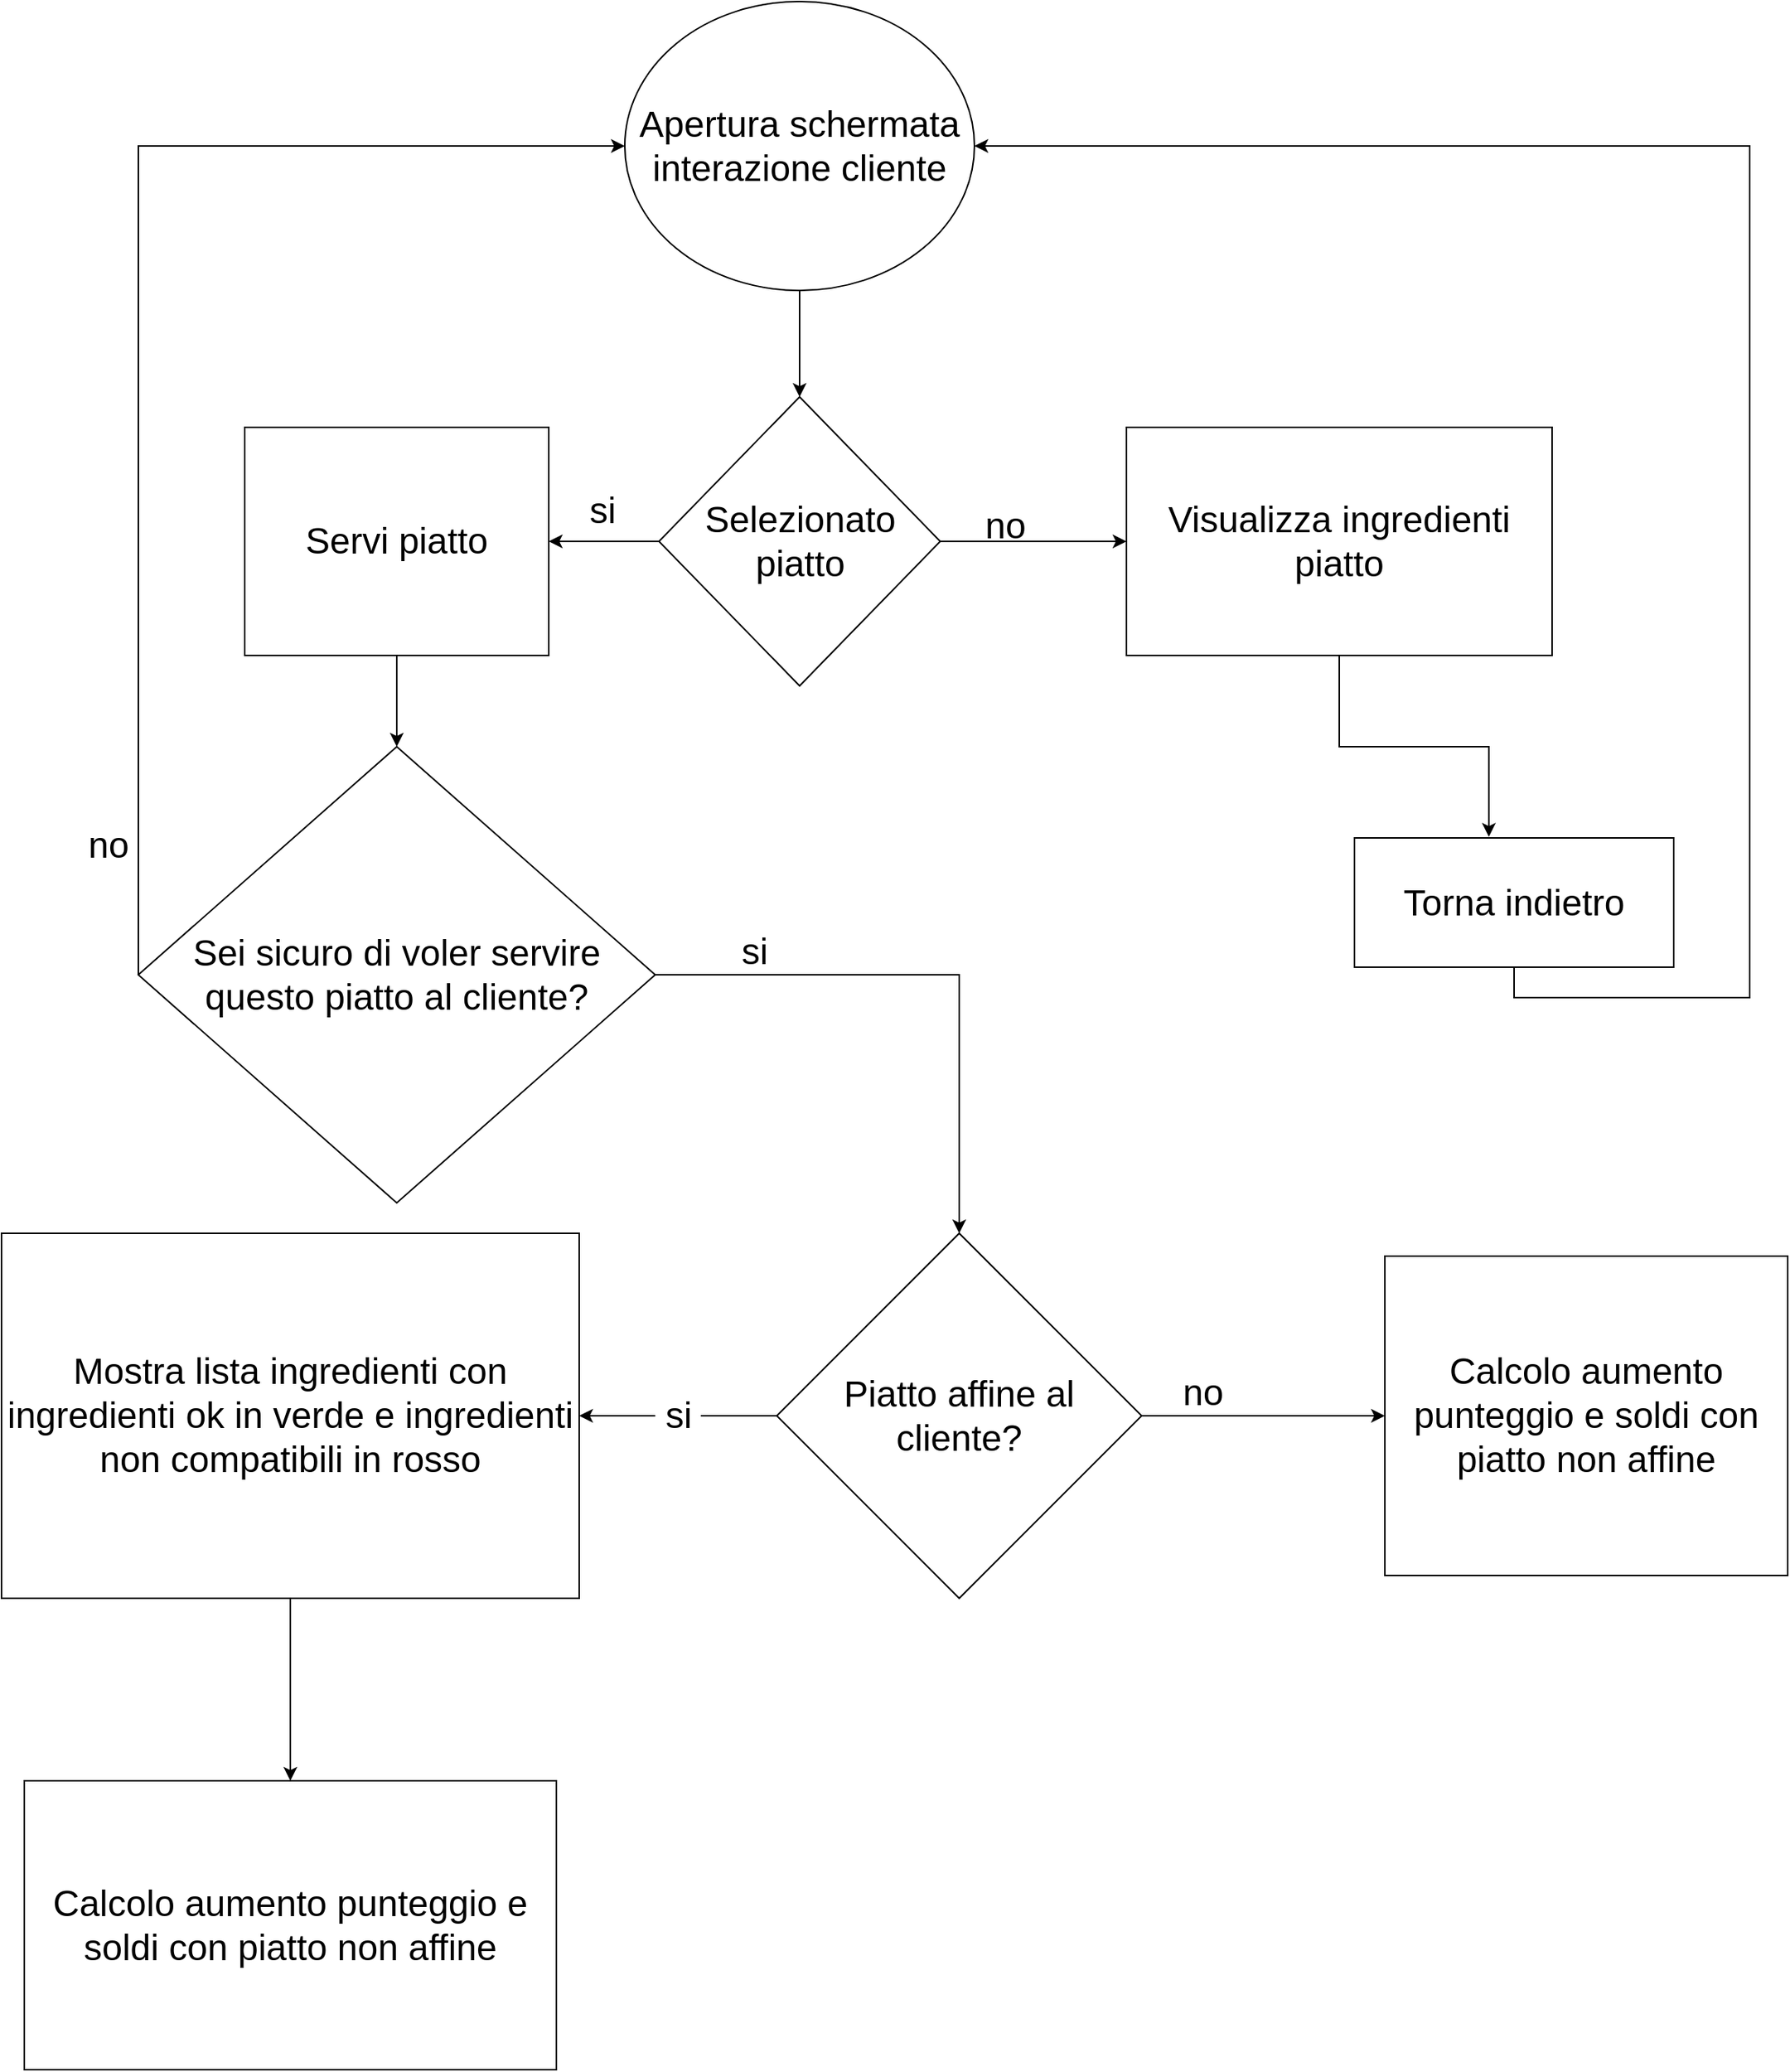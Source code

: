 <mxfile version="18.0.6" type="device"><diagram id="CjiUy3Muf8VDvgFIMlk6" name="Page-1"><mxGraphModel dx="2604" dy="1536" grid="1" gridSize="10" guides="1" tooltips="1" connect="1" arrows="1" fold="1" page="1" pageScale="1" pageWidth="850" pageHeight="1100" math="0" shadow="0"><root><mxCell id="0"/><mxCell id="1" parent="0"/><mxCell id="ZB6PXtuH0VUjWr7H8CJC-21" style="edgeStyle=orthogonalEdgeStyle;rounded=0;orthogonalLoop=1;jettySize=auto;html=1;exitX=0.5;exitY=1;exitDx=0;exitDy=0;entryX=0.5;entryY=0;entryDx=0;entryDy=0;fontSize=24;" parent="1" source="ZB6PXtuH0VUjWr7H8CJC-1" target="ZB6PXtuH0VUjWr7H8CJC-2" edge="1"><mxGeometry relative="1" as="geometry"/></mxCell><mxCell id="ZB6PXtuH0VUjWr7H8CJC-1" value="Apertura schermata interazione cliente" style="ellipse;whiteSpace=wrap;html=1;fontSize=24;" parent="1" vertex="1"><mxGeometry x="70" y="180" width="230" height="190" as="geometry"/></mxCell><mxCell id="ZB6PXtuH0VUjWr7H8CJC-4" style="edgeStyle=orthogonalEdgeStyle;rounded=0;orthogonalLoop=1;jettySize=auto;html=1;exitX=0;exitY=0.5;exitDx=0;exitDy=0;fontSize=24;" parent="1" source="ZB6PXtuH0VUjWr7H8CJC-2" target="ZB6PXtuH0VUjWr7H8CJC-3" edge="1"><mxGeometry relative="1" as="geometry"/></mxCell><mxCell id="ZB6PXtuH0VUjWr7H8CJC-10" style="edgeStyle=orthogonalEdgeStyle;rounded=0;orthogonalLoop=1;jettySize=auto;html=1;exitX=1;exitY=0.5;exitDx=0;exitDy=0;fontSize=24;" parent="1" source="ZB6PXtuH0VUjWr7H8CJC-2" target="ZB6PXtuH0VUjWr7H8CJC-6" edge="1"><mxGeometry relative="1" as="geometry"><mxPoint x="412.5" y="785" as="sourcePoint"/></mxGeometry></mxCell><mxCell id="ZB6PXtuH0VUjWr7H8CJC-2" value="Selezionato piatto" style="rhombus;whiteSpace=wrap;html=1;fontSize=24;" parent="1" vertex="1"><mxGeometry x="92.5" y="440" width="185" height="190" as="geometry"/></mxCell><mxCell id="ZB6PXtuH0VUjWr7H8CJC-3" value="Servi piatto" style="rounded=0;whiteSpace=wrap;html=1;fontSize=24;" parent="1" vertex="1"><mxGeometry x="-180" y="460" width="200" height="150" as="geometry"/></mxCell><mxCell id="ZB6PXtuH0VUjWr7H8CJC-5" value="si" style="text;html=1;align=center;verticalAlign=middle;resizable=0;points=[];autosize=1;strokeColor=none;fillColor=none;fontSize=24;" parent="1" vertex="1"><mxGeometry x="40" y="500" width="30" height="30" as="geometry"/></mxCell><mxCell id="ZB6PXtuH0VUjWr7H8CJC-19" style="edgeStyle=orthogonalEdgeStyle;rounded=0;orthogonalLoop=1;jettySize=auto;html=1;exitX=0.5;exitY=1;exitDx=0;exitDy=0;entryX=0.421;entryY=-0.009;entryDx=0;entryDy=0;entryPerimeter=0;fontSize=24;" parent="1" source="ZB6PXtuH0VUjWr7H8CJC-6" target="ZB6PXtuH0VUjWr7H8CJC-12" edge="1"><mxGeometry relative="1" as="geometry"/></mxCell><mxCell id="ZB6PXtuH0VUjWr7H8CJC-11" value="no" style="text;html=1;align=center;verticalAlign=middle;resizable=0;points=[];autosize=1;strokeColor=none;fillColor=none;fontSize=24;" parent="1" vertex="1"><mxGeometry x="300" y="510" width="40" height="30" as="geometry"/></mxCell><mxCell id="ZB6PXtuH0VUjWr7H8CJC-20" style="edgeStyle=orthogonalEdgeStyle;rounded=0;orthogonalLoop=1;jettySize=auto;html=1;exitX=0.5;exitY=1;exitDx=0;exitDy=0;entryX=1;entryY=0.5;entryDx=0;entryDy=0;fontSize=24;" parent="1" source="ZB6PXtuH0VUjWr7H8CJC-12" target="ZB6PXtuH0VUjWr7H8CJC-1" edge="1"><mxGeometry relative="1" as="geometry"><mxPoint x="655" y="930" as="targetPoint"/><Array as="points"><mxPoint x="655" y="835"/><mxPoint x="810" y="835"/><mxPoint x="810" y="275"/></Array></mxGeometry></mxCell><mxCell id="ZB6PXtuH0VUjWr7H8CJC-12" value="Torna indietro" style="whiteSpace=wrap;html=1;fontSize=24;" parent="1" vertex="1"><mxGeometry x="550" y="730" width="210" height="85" as="geometry"/></mxCell><mxCell id="ZB6PXtuH0VUjWr7H8CJC-28" style="edgeStyle=orthogonalEdgeStyle;rounded=0;orthogonalLoop=1;jettySize=auto;html=1;exitX=0;exitY=0.5;exitDx=0;exitDy=0;entryX=1;entryY=0.5;entryDx=0;entryDy=0;startArrow=none;fontSize=24;" parent="1" source="ZB6PXtuH0VUjWr7H8CJC-32" target="ZB6PXtuH0VUjWr7H8CJC-27" edge="1"><mxGeometry relative="1" as="geometry"/></mxCell><mxCell id="ZB6PXtuH0VUjWr7H8CJC-30" style="edgeStyle=orthogonalEdgeStyle;rounded=0;orthogonalLoop=1;jettySize=auto;html=1;exitX=1;exitY=0.5;exitDx=0;exitDy=0;entryX=0;entryY=0.5;entryDx=0;entryDy=0;fontSize=24;" parent="1" source="ZB6PXtuH0VUjWr7H8CJC-23" target="ZB6PXtuH0VUjWr7H8CJC-25" edge="1"><mxGeometry relative="1" as="geometry"><Array as="points"><mxPoint x="520" y="1110"/><mxPoint x="520" y="1110"/></Array></mxGeometry></mxCell><mxCell id="ZB6PXtuH0VUjWr7H8CJC-23" value="Piatto affine al cliente?" style="rhombus;whiteSpace=wrap;html=1;fontSize=24;" parent="1" vertex="1"><mxGeometry x="170" y="990" width="240" height="240" as="geometry"/></mxCell><mxCell id="ZB6PXtuH0VUjWr7H8CJC-25" value="Calcolo aumento punteggio e soldi con piatto non affine" style="rounded=0;whiteSpace=wrap;html=1;fontSize=24;" parent="1" vertex="1"><mxGeometry x="570" y="1005" width="265" height="210" as="geometry"/></mxCell><mxCell id="ZB6PXtuH0VUjWr7H8CJC-26" value="Calcolo aumento punteggio e soldi con piatto non affine" style="rounded=0;whiteSpace=wrap;html=1;fontSize=24;" parent="1" vertex="1"><mxGeometry x="-325" y="1350" width="350" height="190" as="geometry"/></mxCell><mxCell id="ZB6PXtuH0VUjWr7H8CJC-29" style="edgeStyle=orthogonalEdgeStyle;rounded=0;orthogonalLoop=1;jettySize=auto;html=1;exitX=0.5;exitY=1;exitDx=0;exitDy=0;fontSize=24;" parent="1" source="ZB6PXtuH0VUjWr7H8CJC-27" target="ZB6PXtuH0VUjWr7H8CJC-26" edge="1"><mxGeometry relative="1" as="geometry"/></mxCell><mxCell id="ZB6PXtuH0VUjWr7H8CJC-27" value="Mostra lista ingredienti con ingredienti ok in verde e ingredienti non compatibili in rosso" style="whiteSpace=wrap;html=1;fontSize=24;" parent="1" vertex="1"><mxGeometry x="-340" y="990" width="380" height="240" as="geometry"/></mxCell><mxCell id="ZB6PXtuH0VUjWr7H8CJC-31" value="no" style="text;html=1;align=center;verticalAlign=middle;resizable=0;points=[];autosize=1;strokeColor=none;fillColor=none;fontSize=24;" parent="1" vertex="1"><mxGeometry x="430" y="1080" width="40" height="30" as="geometry"/></mxCell><mxCell id="ZB6PXtuH0VUjWr7H8CJC-32" value="si" style="text;html=1;align=center;verticalAlign=middle;resizable=0;points=[];autosize=1;strokeColor=none;fillColor=none;fontSize=24;" parent="1" vertex="1"><mxGeometry x="90" y="1095" width="30" height="30" as="geometry"/></mxCell><mxCell id="ZB6PXtuH0VUjWr7H8CJC-33" value="" style="edgeStyle=orthogonalEdgeStyle;rounded=0;orthogonalLoop=1;jettySize=auto;html=1;exitX=0;exitY=0.5;exitDx=0;exitDy=0;entryX=1;entryY=0.5;entryDx=0;entryDy=0;endArrow=none;fontSize=24;" parent="1" source="ZB6PXtuH0VUjWr7H8CJC-23" target="ZB6PXtuH0VUjWr7H8CJC-32" edge="1"><mxGeometry relative="1" as="geometry"><mxPoint x="140" y="1110" as="sourcePoint"/><mxPoint x="90" y="1110" as="targetPoint"/></mxGeometry></mxCell><mxCell id="ZB6PXtuH0VUjWr7H8CJC-6" value="Visualizza ingredienti piatto" style="rounded=0;whiteSpace=wrap;html=1;fontSize=24;" parent="1" vertex="1"><mxGeometry x="400" y="460" width="280" height="150" as="geometry"/></mxCell><mxCell id="fuM_dlYtcnMmuQ959FzM-2" value="Sei sicuro di voler servire questo piatto al cliente?" style="rhombus;whiteSpace=wrap;html=1;fontSize=24;" vertex="1" parent="1"><mxGeometry x="-250" y="670" width="340" height="300" as="geometry"/></mxCell><mxCell id="fuM_dlYtcnMmuQ959FzM-3" value="" style="endArrow=classic;html=1;rounded=0;exitX=0.5;exitY=1;exitDx=0;exitDy=0;entryX=0.5;entryY=0;entryDx=0;entryDy=0;" edge="1" parent="1" source="ZB6PXtuH0VUjWr7H8CJC-3" target="fuM_dlYtcnMmuQ959FzM-2"><mxGeometry width="50" height="50" relative="1" as="geometry"><mxPoint x="50" y="940" as="sourcePoint"/><mxPoint x="100" y="890" as="targetPoint"/></mxGeometry></mxCell><mxCell id="fuM_dlYtcnMmuQ959FzM-4" value="" style="endArrow=classic;html=1;rounded=0;exitX=1;exitY=0.5;exitDx=0;exitDy=0;entryX=0.5;entryY=0;entryDx=0;entryDy=0;" edge="1" parent="1" source="fuM_dlYtcnMmuQ959FzM-2" target="ZB6PXtuH0VUjWr7H8CJC-23"><mxGeometry width="50" height="50" relative="1" as="geometry"><mxPoint x="300" y="940" as="sourcePoint"/><mxPoint x="350" y="890" as="targetPoint"/><Array as="points"><mxPoint x="290" y="820"/></Array></mxGeometry></mxCell><mxCell id="fuM_dlYtcnMmuQ959FzM-6" value="si" style="text;html=1;align=center;verticalAlign=middle;resizable=0;points=[];autosize=1;strokeColor=none;fillColor=none;fontSize=24;" vertex="1" parent="1"><mxGeometry x="140" y="790" width="30" height="30" as="geometry"/></mxCell><mxCell id="fuM_dlYtcnMmuQ959FzM-8" value="" style="endArrow=classic;html=1;rounded=0;exitX=0;exitY=0.5;exitDx=0;exitDy=0;entryX=0;entryY=0.5;entryDx=0;entryDy=0;" edge="1" parent="1" source="fuM_dlYtcnMmuQ959FzM-2" target="ZB6PXtuH0VUjWr7H8CJC-1"><mxGeometry width="50" height="50" relative="1" as="geometry"><mxPoint x="300" y="940" as="sourcePoint"/><mxPoint x="350" y="890" as="targetPoint"/><Array as="points"><mxPoint x="-250" y="275"/></Array></mxGeometry></mxCell><mxCell id="fuM_dlYtcnMmuQ959FzM-9" value="no" style="text;html=1;align=center;verticalAlign=middle;resizable=0;points=[];autosize=1;strokeColor=none;fillColor=none;fontSize=24;" vertex="1" parent="1"><mxGeometry x="-290" y="720" width="40" height="30" as="geometry"/></mxCell></root></mxGraphModel></diagram></mxfile>